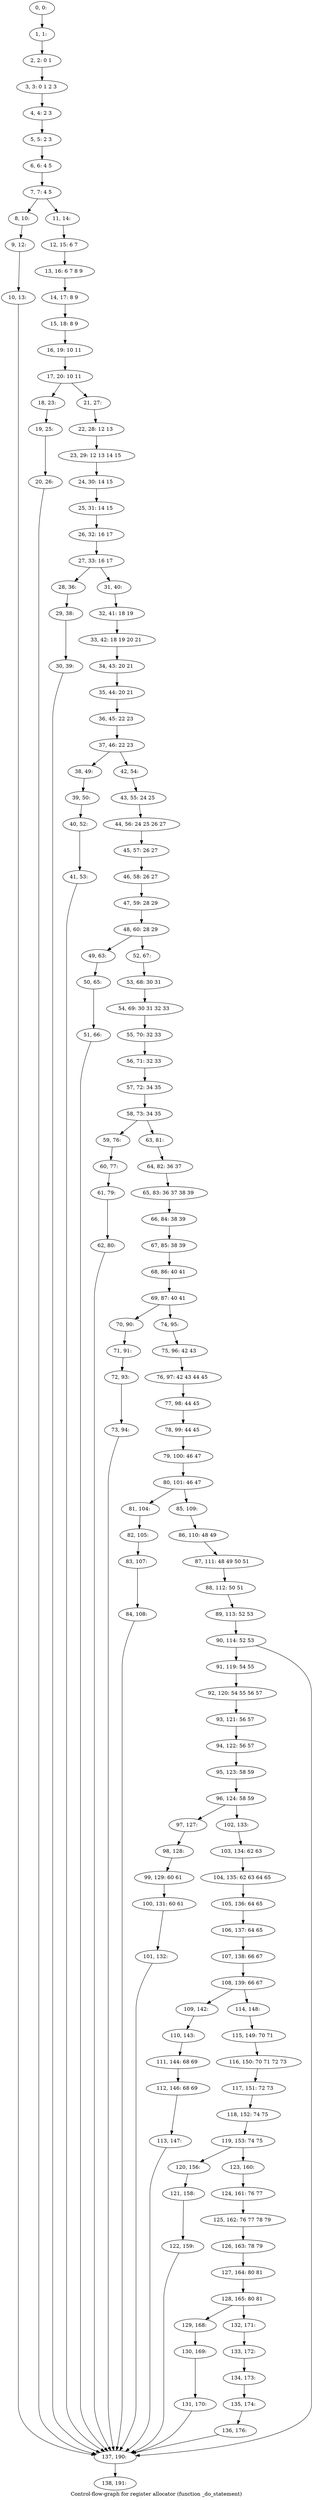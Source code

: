 digraph G {
graph [label="Control-flow-graph for register allocator (function _do_statement)"]
0[label="0, 0: "];
1[label="1, 1: "];
2[label="2, 2: 0 1 "];
3[label="3, 3: 0 1 2 3 "];
4[label="4, 4: 2 3 "];
5[label="5, 5: 2 3 "];
6[label="6, 6: 4 5 "];
7[label="7, 7: 4 5 "];
8[label="8, 10: "];
9[label="9, 12: "];
10[label="10, 13: "];
11[label="11, 14: "];
12[label="12, 15: 6 7 "];
13[label="13, 16: 6 7 8 9 "];
14[label="14, 17: 8 9 "];
15[label="15, 18: 8 9 "];
16[label="16, 19: 10 11 "];
17[label="17, 20: 10 11 "];
18[label="18, 23: "];
19[label="19, 25: "];
20[label="20, 26: "];
21[label="21, 27: "];
22[label="22, 28: 12 13 "];
23[label="23, 29: 12 13 14 15 "];
24[label="24, 30: 14 15 "];
25[label="25, 31: 14 15 "];
26[label="26, 32: 16 17 "];
27[label="27, 33: 16 17 "];
28[label="28, 36: "];
29[label="29, 38: "];
30[label="30, 39: "];
31[label="31, 40: "];
32[label="32, 41: 18 19 "];
33[label="33, 42: 18 19 20 21 "];
34[label="34, 43: 20 21 "];
35[label="35, 44: 20 21 "];
36[label="36, 45: 22 23 "];
37[label="37, 46: 22 23 "];
38[label="38, 49: "];
39[label="39, 50: "];
40[label="40, 52: "];
41[label="41, 53: "];
42[label="42, 54: "];
43[label="43, 55: 24 25 "];
44[label="44, 56: 24 25 26 27 "];
45[label="45, 57: 26 27 "];
46[label="46, 58: 26 27 "];
47[label="47, 59: 28 29 "];
48[label="48, 60: 28 29 "];
49[label="49, 63: "];
50[label="50, 65: "];
51[label="51, 66: "];
52[label="52, 67: "];
53[label="53, 68: 30 31 "];
54[label="54, 69: 30 31 32 33 "];
55[label="55, 70: 32 33 "];
56[label="56, 71: 32 33 "];
57[label="57, 72: 34 35 "];
58[label="58, 73: 34 35 "];
59[label="59, 76: "];
60[label="60, 77: "];
61[label="61, 79: "];
62[label="62, 80: "];
63[label="63, 81: "];
64[label="64, 82: 36 37 "];
65[label="65, 83: 36 37 38 39 "];
66[label="66, 84: 38 39 "];
67[label="67, 85: 38 39 "];
68[label="68, 86: 40 41 "];
69[label="69, 87: 40 41 "];
70[label="70, 90: "];
71[label="71, 91: "];
72[label="72, 93: "];
73[label="73, 94: "];
74[label="74, 95: "];
75[label="75, 96: 42 43 "];
76[label="76, 97: 42 43 44 45 "];
77[label="77, 98: 44 45 "];
78[label="78, 99: 44 45 "];
79[label="79, 100: 46 47 "];
80[label="80, 101: 46 47 "];
81[label="81, 104: "];
82[label="82, 105: "];
83[label="83, 107: "];
84[label="84, 108: "];
85[label="85, 109: "];
86[label="86, 110: 48 49 "];
87[label="87, 111: 48 49 50 51 "];
88[label="88, 112: 50 51 "];
89[label="89, 113: 52 53 "];
90[label="90, 114: 52 53 "];
91[label="91, 119: 54 55 "];
92[label="92, 120: 54 55 56 57 "];
93[label="93, 121: 56 57 "];
94[label="94, 122: 56 57 "];
95[label="95, 123: 58 59 "];
96[label="96, 124: 58 59 "];
97[label="97, 127: "];
98[label="98, 128: "];
99[label="99, 129: 60 61 "];
100[label="100, 131: 60 61 "];
101[label="101, 132: "];
102[label="102, 133: "];
103[label="103, 134: 62 63 "];
104[label="104, 135: 62 63 64 65 "];
105[label="105, 136: 64 65 "];
106[label="106, 137: 64 65 "];
107[label="107, 138: 66 67 "];
108[label="108, 139: 66 67 "];
109[label="109, 142: "];
110[label="110, 143: "];
111[label="111, 144: 68 69 "];
112[label="112, 146: 68 69 "];
113[label="113, 147: "];
114[label="114, 148: "];
115[label="115, 149: 70 71 "];
116[label="116, 150: 70 71 72 73 "];
117[label="117, 151: 72 73 "];
118[label="118, 152: 74 75 "];
119[label="119, 153: 74 75 "];
120[label="120, 156: "];
121[label="121, 158: "];
122[label="122, 159: "];
123[label="123, 160: "];
124[label="124, 161: 76 77 "];
125[label="125, 162: 76 77 78 79 "];
126[label="126, 163: 78 79 "];
127[label="127, 164: 80 81 "];
128[label="128, 165: 80 81 "];
129[label="129, 168: "];
130[label="130, 169: "];
131[label="131, 170: "];
132[label="132, 171: "];
133[label="133, 172: "];
134[label="134, 173: "];
135[label="135, 174: "];
136[label="136, 176: "];
137[label="137, 190: "];
138[label="138, 191: "];
0->1 ;
1->2 ;
2->3 ;
3->4 ;
4->5 ;
5->6 ;
6->7 ;
7->8 ;
7->11 ;
8->9 ;
9->10 ;
10->137 ;
11->12 ;
12->13 ;
13->14 ;
14->15 ;
15->16 ;
16->17 ;
17->18 ;
17->21 ;
18->19 ;
19->20 ;
20->137 ;
21->22 ;
22->23 ;
23->24 ;
24->25 ;
25->26 ;
26->27 ;
27->28 ;
27->31 ;
28->29 ;
29->30 ;
30->137 ;
31->32 ;
32->33 ;
33->34 ;
34->35 ;
35->36 ;
36->37 ;
37->38 ;
37->42 ;
38->39 ;
39->40 ;
40->41 ;
41->137 ;
42->43 ;
43->44 ;
44->45 ;
45->46 ;
46->47 ;
47->48 ;
48->49 ;
48->52 ;
49->50 ;
50->51 ;
51->137 ;
52->53 ;
53->54 ;
54->55 ;
55->56 ;
56->57 ;
57->58 ;
58->59 ;
58->63 ;
59->60 ;
60->61 ;
61->62 ;
62->137 ;
63->64 ;
64->65 ;
65->66 ;
66->67 ;
67->68 ;
68->69 ;
69->70 ;
69->74 ;
70->71 ;
71->72 ;
72->73 ;
73->137 ;
74->75 ;
75->76 ;
76->77 ;
77->78 ;
78->79 ;
79->80 ;
80->81 ;
80->85 ;
81->82 ;
82->83 ;
83->84 ;
84->137 ;
85->86 ;
86->87 ;
87->88 ;
88->89 ;
89->90 ;
90->91 ;
90->137 ;
91->92 ;
92->93 ;
93->94 ;
94->95 ;
95->96 ;
96->97 ;
96->102 ;
97->98 ;
98->99 ;
99->100 ;
100->101 ;
101->137 ;
102->103 ;
103->104 ;
104->105 ;
105->106 ;
106->107 ;
107->108 ;
108->109 ;
108->114 ;
109->110 ;
110->111 ;
111->112 ;
112->113 ;
113->137 ;
114->115 ;
115->116 ;
116->117 ;
117->118 ;
118->119 ;
119->120 ;
119->123 ;
120->121 ;
121->122 ;
122->137 ;
123->124 ;
124->125 ;
125->126 ;
126->127 ;
127->128 ;
128->129 ;
128->132 ;
129->130 ;
130->131 ;
131->137 ;
132->133 ;
133->134 ;
134->135 ;
135->136 ;
136->137 ;
137->138 ;
}
